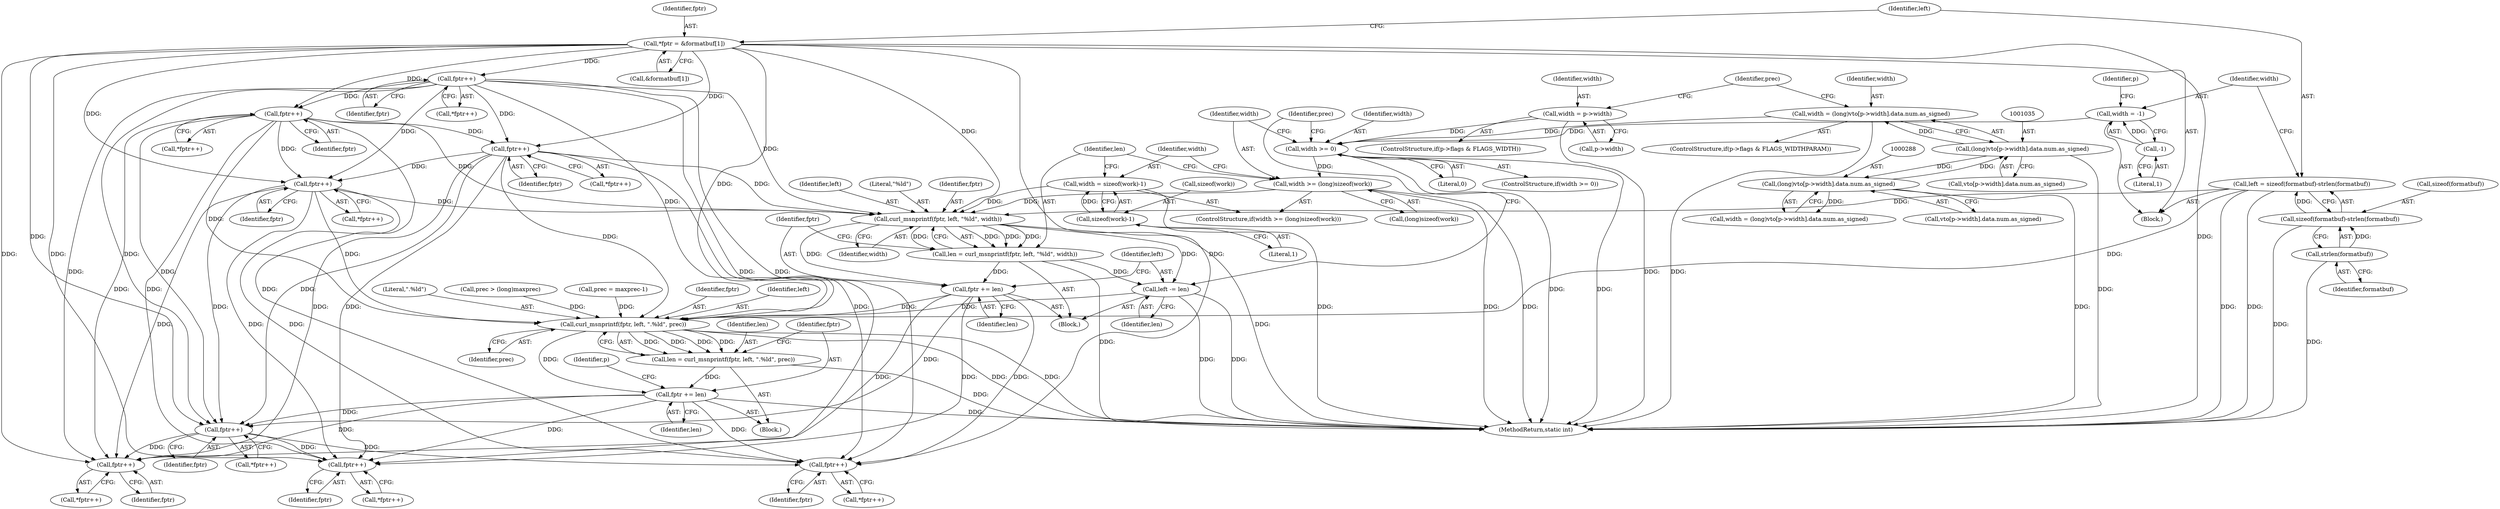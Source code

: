 digraph "0_curl_curl-7_51_0-162-g3ab3c16@API" {
"1001152" [label="(Call,curl_msnprintf(fptr, left, \"%ld\", width))"];
"1000995" [label="(Call,*fptr = &formatbuf[1])"];
"1001103" [label="(Call,fptr++)"];
"1001092" [label="(Call,fptr++)"];
"1001114" [label="(Call,fptr++)"];
"1001125" [label="(Call,fptr++)"];
"1001002" [label="(Call,left = sizeof(formatbuf)-strlen(formatbuf))"];
"1001004" [label="(Call,sizeof(formatbuf)-strlen(formatbuf))"];
"1001007" [label="(Call,strlen(formatbuf))"];
"1001138" [label="(Call,width >= (long)sizeof(work))"];
"1001133" [label="(Call,width >= 0)"];
"1001020" [label="(Call,width = p->width)"];
"1001032" [label="(Call,width = (long)vto[p->width].data.num.as_signed)"];
"1001034" [label="(Call,(long)vto[p->width].data.num.as_signed)"];
"1000287" [label="(Call,(long)vto[p->width].data.num.as_signed)"];
"1001010" [label="(Call,width = -1)"];
"1001012" [label="(Call,-1)"];
"1001144" [label="(Call,width = sizeof(work)-1)"];
"1001146" [label="(Call,sizeof(work)-1)"];
"1001150" [label="(Call,len = curl_msnprintf(fptr, left, \"%ld\", width))"];
"1001157" [label="(Call,fptr += len)"];
"1001206" [label="(Call,curl_msnprintf(fptr, left, \".%ld\", prec))"];
"1001204" [label="(Call,len = curl_msnprintf(fptr, left, \".%ld\", prec))"];
"1001211" [label="(Call,fptr += len)"];
"1001222" [label="(Call,fptr++)"];
"1001233" [label="(Call,fptr++)"];
"1001254" [label="(Call,fptr++)"];
"1001269" [label="(Call,fptr++)"];
"1001160" [label="(Call,left -= len)"];
"1001222" [label="(Call,fptr++)"];
"1001234" [label="(Identifier,fptr)"];
"1001013" [label="(Literal,1)"];
"1001017" [label="(Identifier,p)"];
"1001165" [label="(Identifier,prec)"];
"1001103" [label="(Call,fptr++)"];
"1001155" [label="(Literal,\"%ld\")"];
"1001208" [label="(Identifier,left)"];
"1001153" [label="(Identifier,fptr)"];
"1001269" [label="(Call,fptr++)"];
"1001146" [label="(Call,sizeof(work)-1)"];
"1001144" [label="(Call,width = sizeof(work)-1)"];
"1000997" [label="(Call,&formatbuf[1])"];
"1001003" [label="(Identifier,left)"];
"1001149" [label="(Literal,1)"];
"1001268" [label="(Call,*fptr++)"];
"1001147" [label="(Call,sizeof(work))"];
"1001104" [label="(Identifier,fptr)"];
"1001008" [label="(Identifier,formatbuf)"];
"1001014" [label="(ControlStructure,if(p->flags & FLAGS_WIDTH))"];
"1001007" [label="(Call,strlen(formatbuf))"];
"1000996" [label="(Identifier,fptr)"];
"1001210" [label="(Identifier,prec)"];
"1001221" [label="(Call,*fptr++)"];
"1001140" [label="(Call,(long)sizeof(work))"];
"1001255" [label="(Identifier,fptr)"];
"1001102" [label="(Call,*fptr++)"];
"1001010" [label="(Call,width = -1)"];
"1001211" [label="(Call,fptr += len)"];
"1001212" [label="(Identifier,fptr)"];
"1001152" [label="(Call,curl_msnprintf(fptr, left, \"%ld\", width))"];
"1001135" [label="(Literal,0)"];
"1001004" [label="(Call,sizeof(formatbuf)-strlen(formatbuf))"];
"1001021" [label="(Identifier,width)"];
"1001206" [label="(Call,curl_msnprintf(fptr, left, \".%ld\", prec))"];
"1001209" [label="(Literal,\".%ld\")"];
"1001125" [label="(Call,fptr++)"];
"1001217" [label="(Identifier,p)"];
"1001204" [label="(Call,len = curl_msnprintf(fptr, left, \".%ld\", prec))"];
"1001158" [label="(Identifier,fptr)"];
"1001011" [label="(Identifier,width)"];
"1001033" [label="(Identifier,width)"];
"1001159" [label="(Identifier,len)"];
"1001113" [label="(Call,*fptr++)"];
"1001160" [label="(Call,left -= len)"];
"1001162" [label="(Identifier,len)"];
"1000287" [label="(Call,(long)vto[p->width].data.num.as_signed)"];
"1001137" [label="(ControlStructure,if(width >= (long)sizeof(work)))"];
"1001036" [label="(Call,vto[p->width].data.num.as_signed)"];
"1001002" [label="(Call,left = sizeof(formatbuf)-strlen(formatbuf))"];
"1001138" [label="(Call,width >= (long)sizeof(work))"];
"1001124" [label="(Call,*fptr++)"];
"1001223" [label="(Identifier,fptr)"];
"1001194" [label="(Call,prec > (long)maxprec)"];
"1001132" [label="(ControlStructure,if(width >= 0))"];
"1001092" [label="(Call,fptr++)"];
"1000995" [label="(Call,*fptr = &formatbuf[1])"];
"1000285" [label="(Call,width = (long)vto[p->width].data.num.as_signed)"];
"1001151" [label="(Identifier,len)"];
"1001114" [label="(Call,fptr++)"];
"1001232" [label="(Call,*fptr++)"];
"1001199" [label="(Call,prec = maxprec-1)"];
"1001091" [label="(Call,*fptr++)"];
"1001233" [label="(Call,fptr++)"];
"1001154" [label="(Identifier,left)"];
"1001012" [label="(Call,-1)"];
"1001167" [label="(Block,)"];
"1001026" [label="(ControlStructure,if(p->flags & FLAGS_WIDTHPARAM))"];
"1001253" [label="(Call,*fptr++)"];
"1001139" [label="(Identifier,width)"];
"1000989" [label="(Block,)"];
"1001115" [label="(Identifier,fptr)"];
"1001270" [label="(Identifier,fptr)"];
"1001254" [label="(Call,fptr++)"];
"1001022" [label="(Call,p->width)"];
"1001150" [label="(Call,len = curl_msnprintf(fptr, left, \"%ld\", width))"];
"1001156" [label="(Identifier,width)"];
"1000289" [label="(Call,vto[p->width].data.num.as_signed)"];
"1001145" [label="(Identifier,width)"];
"1001205" [label="(Identifier,len)"];
"1001126" [label="(Identifier,fptr)"];
"1001207" [label="(Identifier,fptr)"];
"1001386" [label="(MethodReturn,static int)"];
"1001213" [label="(Identifier,len)"];
"1001048" [label="(Identifier,prec)"];
"1001005" [label="(Call,sizeof(formatbuf))"];
"1001161" [label="(Identifier,left)"];
"1001157" [label="(Call,fptr += len)"];
"1001020" [label="(Call,width = p->width)"];
"1001136" [label="(Block,)"];
"1001034" [label="(Call,(long)vto[p->width].data.num.as_signed)"];
"1001133" [label="(Call,width >= 0)"];
"1001093" [label="(Identifier,fptr)"];
"1001032" [label="(Call,width = (long)vto[p->width].data.num.as_signed)"];
"1001134" [label="(Identifier,width)"];
"1001152" -> "1001150"  [label="AST: "];
"1001152" -> "1001156"  [label="CFG: "];
"1001153" -> "1001152"  [label="AST: "];
"1001154" -> "1001152"  [label="AST: "];
"1001155" -> "1001152"  [label="AST: "];
"1001156" -> "1001152"  [label="AST: "];
"1001150" -> "1001152"  [label="CFG: "];
"1001152" -> "1001386"  [label="DDG: "];
"1001152" -> "1001150"  [label="DDG: "];
"1001152" -> "1001150"  [label="DDG: "];
"1001152" -> "1001150"  [label="DDG: "];
"1001152" -> "1001150"  [label="DDG: "];
"1000995" -> "1001152"  [label="DDG: "];
"1001103" -> "1001152"  [label="DDG: "];
"1001114" -> "1001152"  [label="DDG: "];
"1001125" -> "1001152"  [label="DDG: "];
"1001092" -> "1001152"  [label="DDG: "];
"1001002" -> "1001152"  [label="DDG: "];
"1001138" -> "1001152"  [label="DDG: "];
"1001144" -> "1001152"  [label="DDG: "];
"1001152" -> "1001157"  [label="DDG: "];
"1001152" -> "1001160"  [label="DDG: "];
"1000995" -> "1000989"  [label="AST: "];
"1000995" -> "1000997"  [label="CFG: "];
"1000996" -> "1000995"  [label="AST: "];
"1000997" -> "1000995"  [label="AST: "];
"1001003" -> "1000995"  [label="CFG: "];
"1000995" -> "1001386"  [label="DDG: "];
"1000995" -> "1001092"  [label="DDG: "];
"1000995" -> "1001103"  [label="DDG: "];
"1000995" -> "1001114"  [label="DDG: "];
"1000995" -> "1001125"  [label="DDG: "];
"1000995" -> "1001206"  [label="DDG: "];
"1000995" -> "1001222"  [label="DDG: "];
"1000995" -> "1001233"  [label="DDG: "];
"1000995" -> "1001254"  [label="DDG: "];
"1000995" -> "1001269"  [label="DDG: "];
"1001103" -> "1001102"  [label="AST: "];
"1001103" -> "1001104"  [label="CFG: "];
"1001104" -> "1001103"  [label="AST: "];
"1001102" -> "1001103"  [label="CFG: "];
"1001092" -> "1001103"  [label="DDG: "];
"1001103" -> "1001114"  [label="DDG: "];
"1001103" -> "1001125"  [label="DDG: "];
"1001103" -> "1001206"  [label="DDG: "];
"1001103" -> "1001222"  [label="DDG: "];
"1001103" -> "1001233"  [label="DDG: "];
"1001103" -> "1001254"  [label="DDG: "];
"1001103" -> "1001269"  [label="DDG: "];
"1001092" -> "1001091"  [label="AST: "];
"1001092" -> "1001093"  [label="CFG: "];
"1001093" -> "1001092"  [label="AST: "];
"1001091" -> "1001092"  [label="CFG: "];
"1001092" -> "1001114"  [label="DDG: "];
"1001092" -> "1001125"  [label="DDG: "];
"1001092" -> "1001206"  [label="DDG: "];
"1001092" -> "1001222"  [label="DDG: "];
"1001092" -> "1001233"  [label="DDG: "];
"1001092" -> "1001254"  [label="DDG: "];
"1001092" -> "1001269"  [label="DDG: "];
"1001114" -> "1001113"  [label="AST: "];
"1001114" -> "1001115"  [label="CFG: "];
"1001115" -> "1001114"  [label="AST: "];
"1001113" -> "1001114"  [label="CFG: "];
"1001114" -> "1001125"  [label="DDG: "];
"1001114" -> "1001206"  [label="DDG: "];
"1001114" -> "1001222"  [label="DDG: "];
"1001114" -> "1001233"  [label="DDG: "];
"1001114" -> "1001254"  [label="DDG: "];
"1001114" -> "1001269"  [label="DDG: "];
"1001125" -> "1001124"  [label="AST: "];
"1001125" -> "1001126"  [label="CFG: "];
"1001126" -> "1001125"  [label="AST: "];
"1001124" -> "1001125"  [label="CFG: "];
"1001125" -> "1001206"  [label="DDG: "];
"1001125" -> "1001222"  [label="DDG: "];
"1001125" -> "1001233"  [label="DDG: "];
"1001125" -> "1001254"  [label="DDG: "];
"1001125" -> "1001269"  [label="DDG: "];
"1001002" -> "1000989"  [label="AST: "];
"1001002" -> "1001004"  [label="CFG: "];
"1001003" -> "1001002"  [label="AST: "];
"1001004" -> "1001002"  [label="AST: "];
"1001011" -> "1001002"  [label="CFG: "];
"1001002" -> "1001386"  [label="DDG: "];
"1001002" -> "1001386"  [label="DDG: "];
"1001004" -> "1001002"  [label="DDG: "];
"1001002" -> "1001206"  [label="DDG: "];
"1001004" -> "1001007"  [label="CFG: "];
"1001005" -> "1001004"  [label="AST: "];
"1001007" -> "1001004"  [label="AST: "];
"1001004" -> "1001386"  [label="DDG: "];
"1001007" -> "1001004"  [label="DDG: "];
"1001007" -> "1001008"  [label="CFG: "];
"1001008" -> "1001007"  [label="AST: "];
"1001007" -> "1001386"  [label="DDG: "];
"1001138" -> "1001137"  [label="AST: "];
"1001138" -> "1001140"  [label="CFG: "];
"1001139" -> "1001138"  [label="AST: "];
"1001140" -> "1001138"  [label="AST: "];
"1001145" -> "1001138"  [label="CFG: "];
"1001151" -> "1001138"  [label="CFG: "];
"1001138" -> "1001386"  [label="DDG: "];
"1001138" -> "1001386"  [label="DDG: "];
"1001133" -> "1001138"  [label="DDG: "];
"1001133" -> "1001132"  [label="AST: "];
"1001133" -> "1001135"  [label="CFG: "];
"1001134" -> "1001133"  [label="AST: "];
"1001135" -> "1001133"  [label="AST: "];
"1001139" -> "1001133"  [label="CFG: "];
"1001165" -> "1001133"  [label="CFG: "];
"1001133" -> "1001386"  [label="DDG: "];
"1001133" -> "1001386"  [label="DDG: "];
"1001020" -> "1001133"  [label="DDG: "];
"1001032" -> "1001133"  [label="DDG: "];
"1001010" -> "1001133"  [label="DDG: "];
"1001020" -> "1001014"  [label="AST: "];
"1001020" -> "1001022"  [label="CFG: "];
"1001021" -> "1001020"  [label="AST: "];
"1001022" -> "1001020"  [label="AST: "];
"1001048" -> "1001020"  [label="CFG: "];
"1001020" -> "1001386"  [label="DDG: "];
"1001032" -> "1001026"  [label="AST: "];
"1001032" -> "1001034"  [label="CFG: "];
"1001033" -> "1001032"  [label="AST: "];
"1001034" -> "1001032"  [label="AST: "];
"1001048" -> "1001032"  [label="CFG: "];
"1001032" -> "1001386"  [label="DDG: "];
"1001034" -> "1001032"  [label="DDG: "];
"1001034" -> "1001036"  [label="CFG: "];
"1001035" -> "1001034"  [label="AST: "];
"1001036" -> "1001034"  [label="AST: "];
"1001034" -> "1001386"  [label="DDG: "];
"1001034" -> "1000287"  [label="DDG: "];
"1000287" -> "1001034"  [label="DDG: "];
"1000287" -> "1000285"  [label="AST: "];
"1000287" -> "1000289"  [label="CFG: "];
"1000288" -> "1000287"  [label="AST: "];
"1000289" -> "1000287"  [label="AST: "];
"1000285" -> "1000287"  [label="CFG: "];
"1000287" -> "1001386"  [label="DDG: "];
"1000287" -> "1000285"  [label="DDG: "];
"1001010" -> "1000989"  [label="AST: "];
"1001010" -> "1001012"  [label="CFG: "];
"1001011" -> "1001010"  [label="AST: "];
"1001012" -> "1001010"  [label="AST: "];
"1001017" -> "1001010"  [label="CFG: "];
"1001012" -> "1001010"  [label="DDG: "];
"1001012" -> "1001013"  [label="CFG: "];
"1001013" -> "1001012"  [label="AST: "];
"1001144" -> "1001137"  [label="AST: "];
"1001144" -> "1001146"  [label="CFG: "];
"1001145" -> "1001144"  [label="AST: "];
"1001146" -> "1001144"  [label="AST: "];
"1001151" -> "1001144"  [label="CFG: "];
"1001144" -> "1001386"  [label="DDG: "];
"1001146" -> "1001144"  [label="DDG: "];
"1001146" -> "1001149"  [label="CFG: "];
"1001147" -> "1001146"  [label="AST: "];
"1001149" -> "1001146"  [label="AST: "];
"1001150" -> "1001136"  [label="AST: "];
"1001151" -> "1001150"  [label="AST: "];
"1001158" -> "1001150"  [label="CFG: "];
"1001150" -> "1001386"  [label="DDG: "];
"1001150" -> "1001157"  [label="DDG: "];
"1001150" -> "1001160"  [label="DDG: "];
"1001157" -> "1001136"  [label="AST: "];
"1001157" -> "1001159"  [label="CFG: "];
"1001158" -> "1001157"  [label="AST: "];
"1001159" -> "1001157"  [label="AST: "];
"1001161" -> "1001157"  [label="CFG: "];
"1001157" -> "1001206"  [label="DDG: "];
"1001157" -> "1001222"  [label="DDG: "];
"1001157" -> "1001233"  [label="DDG: "];
"1001157" -> "1001254"  [label="DDG: "];
"1001157" -> "1001269"  [label="DDG: "];
"1001206" -> "1001204"  [label="AST: "];
"1001206" -> "1001210"  [label="CFG: "];
"1001207" -> "1001206"  [label="AST: "];
"1001208" -> "1001206"  [label="AST: "];
"1001209" -> "1001206"  [label="AST: "];
"1001210" -> "1001206"  [label="AST: "];
"1001204" -> "1001206"  [label="CFG: "];
"1001206" -> "1001386"  [label="DDG: "];
"1001206" -> "1001386"  [label="DDG: "];
"1001206" -> "1001204"  [label="DDG: "];
"1001206" -> "1001204"  [label="DDG: "];
"1001206" -> "1001204"  [label="DDG: "];
"1001206" -> "1001204"  [label="DDG: "];
"1001160" -> "1001206"  [label="DDG: "];
"1001199" -> "1001206"  [label="DDG: "];
"1001194" -> "1001206"  [label="DDG: "];
"1001206" -> "1001211"  [label="DDG: "];
"1001204" -> "1001167"  [label="AST: "];
"1001205" -> "1001204"  [label="AST: "];
"1001212" -> "1001204"  [label="CFG: "];
"1001204" -> "1001386"  [label="DDG: "];
"1001204" -> "1001211"  [label="DDG: "];
"1001211" -> "1001167"  [label="AST: "];
"1001211" -> "1001213"  [label="CFG: "];
"1001212" -> "1001211"  [label="AST: "];
"1001213" -> "1001211"  [label="AST: "];
"1001217" -> "1001211"  [label="CFG: "];
"1001211" -> "1001386"  [label="DDG: "];
"1001211" -> "1001222"  [label="DDG: "];
"1001211" -> "1001233"  [label="DDG: "];
"1001211" -> "1001254"  [label="DDG: "];
"1001211" -> "1001269"  [label="DDG: "];
"1001222" -> "1001221"  [label="AST: "];
"1001222" -> "1001223"  [label="CFG: "];
"1001223" -> "1001222"  [label="AST: "];
"1001221" -> "1001222"  [label="CFG: "];
"1001222" -> "1001233"  [label="DDG: "];
"1001222" -> "1001254"  [label="DDG: "];
"1001222" -> "1001269"  [label="DDG: "];
"1001233" -> "1001232"  [label="AST: "];
"1001233" -> "1001234"  [label="CFG: "];
"1001234" -> "1001233"  [label="AST: "];
"1001232" -> "1001233"  [label="CFG: "];
"1001254" -> "1001253"  [label="AST: "];
"1001254" -> "1001255"  [label="CFG: "];
"1001255" -> "1001254"  [label="AST: "];
"1001253" -> "1001254"  [label="CFG: "];
"1001269" -> "1001268"  [label="AST: "];
"1001269" -> "1001270"  [label="CFG: "];
"1001270" -> "1001269"  [label="AST: "];
"1001268" -> "1001269"  [label="CFG: "];
"1001160" -> "1001136"  [label="AST: "];
"1001160" -> "1001162"  [label="CFG: "];
"1001161" -> "1001160"  [label="AST: "];
"1001162" -> "1001160"  [label="AST: "];
"1001165" -> "1001160"  [label="CFG: "];
"1001160" -> "1001386"  [label="DDG: "];
"1001160" -> "1001386"  [label="DDG: "];
}
